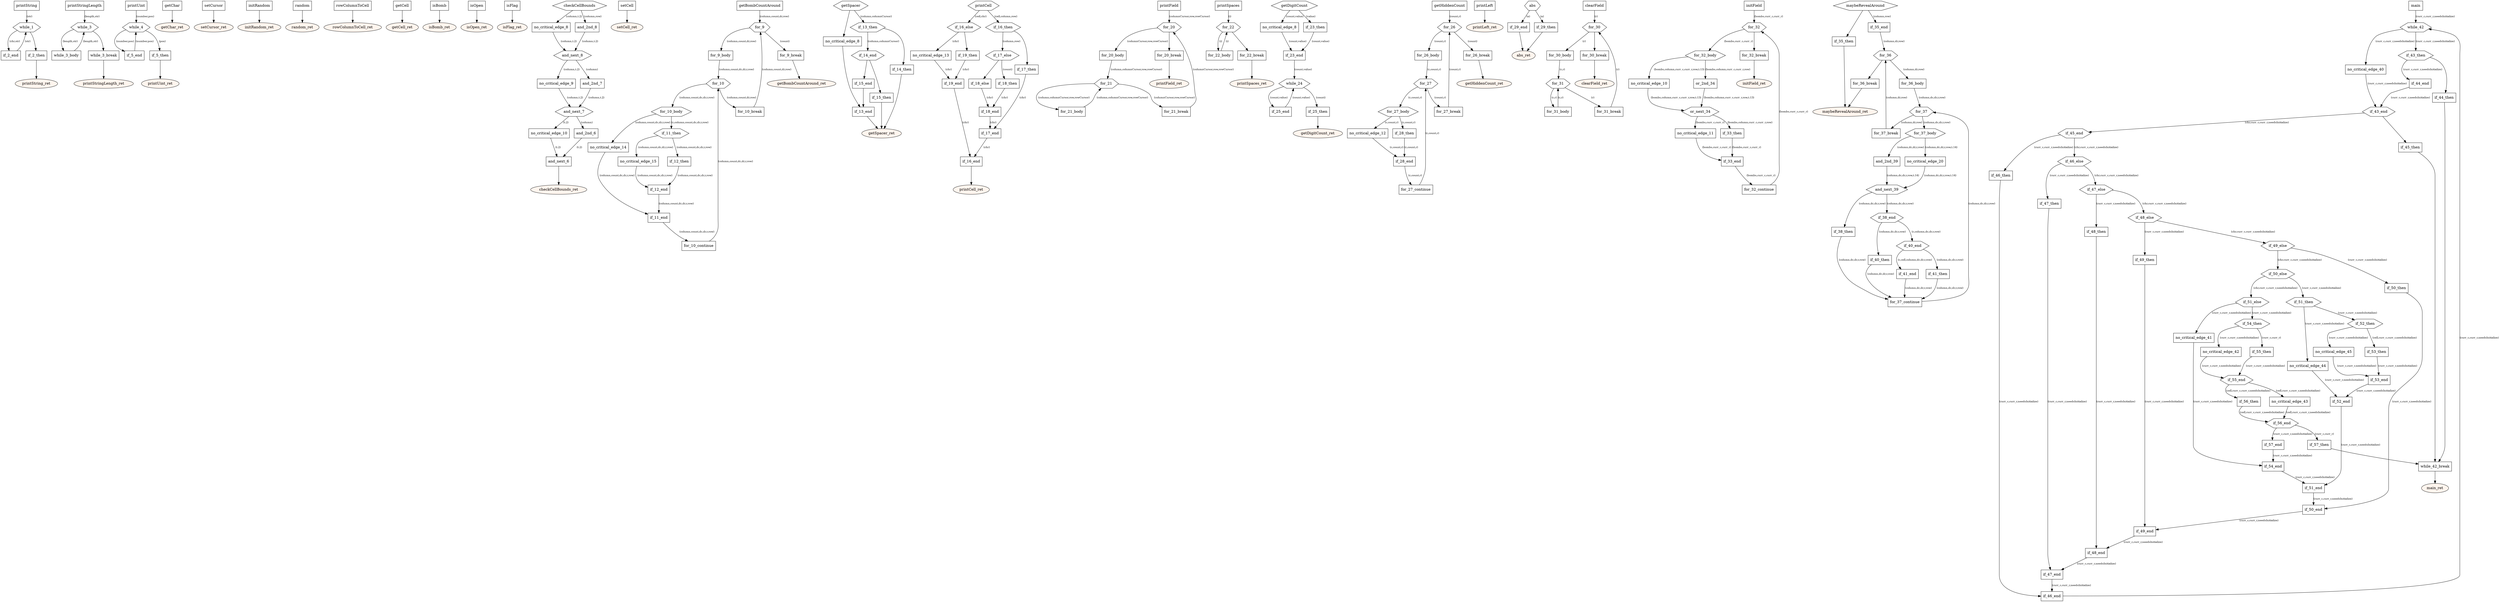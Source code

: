 digraph program {
	edge[fontsize="10pt"];
	subgraph fn_printString {
		BasicBlock_0_printString [label="printString",shape=box];
		BasicBlock_0_printString -> BasicBlock_0_while_1 [label="(str)"];
		BasicBlock_0_if_2_end [label="if_2_end",shape=box];
		BasicBlock_0_if_2_end -> BasicBlock_0_while_1 [label="(str)"];
		BasicBlock_0_while_1 [label="while_1",shape=hexagon];
		BasicBlock_0_while_1 -> BasicBlock_0_if_2_end [label="(chr,str)"];
		BasicBlock_0_while_1 -> BasicBlock_0_if_2_then;
		BasicBlock_0_if_2_then [label="if_2_then",shape=box];
		BasicBlock_0_if_2_then -> BasicBlock_0_printString_ret;
		BasicBlock_0_printString_ret [label="printString_ret",shape=oval,style=filled,fillcolor="#fff5ee"];
	}
	subgraph fn_printStringLength {
		BasicBlock_1_printStringLength [label="printStringLength",shape=box];
		BasicBlock_1_printStringLength -> BasicBlock_1_while_3 [label="(length,str)"];
		BasicBlock_1_while_3_body [label="while_3_body",shape=box];
		BasicBlock_1_while_3_body -> BasicBlock_1_while_3 [label="(length,str)"];
		BasicBlock_1_while_3 [label="while_3",shape=hexagon];
		BasicBlock_1_while_3 -> BasicBlock_1_while_3_break;
		BasicBlock_1_while_3 -> BasicBlock_1_while_3_body [label="(length,str)"];
		BasicBlock_1_while_3_break [label="while_3_break",shape=box];
		BasicBlock_1_while_3_break -> BasicBlock_1_printStringLength_ret;
		BasicBlock_1_printStringLength_ret [label="printStringLength_ret",shape=oval,style=filled,fillcolor="#fff5ee"];
	}
	subgraph fn_printUint {
		BasicBlock_2_printUint [label="printUint",shape=box];
		BasicBlock_2_printUint -> BasicBlock_2_while_4 [label="(number,pos)"];
		BasicBlock_2_if_5_end [label="if_5_end",shape=box];
		BasicBlock_2_if_5_end -> BasicBlock_2_while_4 [label="(number,pos)"];
		BasicBlock_2_while_4 [label="while_4",shape=hexagon];
		BasicBlock_2_while_4 -> BasicBlock_2_if_5_end [label="(number,pos)"];
		BasicBlock_2_while_4 -> BasicBlock_2_if_5_then [label="(pos)"];
		BasicBlock_2_if_5_then [label="if_5_then",shape=box];
		BasicBlock_2_if_5_then -> BasicBlock_2_printUint_ret;
		BasicBlock_2_printUint_ret [label="printUint_ret",shape=oval,style=filled,fillcolor="#fff5ee"];
	}
	subgraph fn_getChar {
		BasicBlock_3_getChar [label="getChar",shape=box];
		BasicBlock_3_getChar -> BasicBlock_3_getChar_ret;
		BasicBlock_3_getChar_ret [label="getChar_ret",shape=oval,style=filled,fillcolor="#fff5ee"];
	}
	subgraph fn_setCursor {
		BasicBlock_4_setCursor [label="setCursor",shape=box];
		BasicBlock_4_setCursor -> BasicBlock_4_setCursor_ret;
		BasicBlock_4_setCursor_ret [label="setCursor_ret",shape=oval,style=filled,fillcolor="#fff5ee"];
	}
	subgraph fn_initRandom {
		BasicBlock_5_initRandom [label="initRandom",shape=box];
		BasicBlock_5_initRandom -> BasicBlock_5_initRandom_ret;
		BasicBlock_5_initRandom_ret [label="initRandom_ret",shape=oval,style=filled,fillcolor="#fff5ee"];
	}
	subgraph fn_random {
		BasicBlock_6_random [label="random",shape=box];
		BasicBlock_6_random -> BasicBlock_6_random_ret;
		BasicBlock_6_random_ret [label="random_ret",shape=oval,style=filled,fillcolor="#fff5ee"];
	}
	subgraph fn_rowColumnToCell {
		BasicBlock_7_rowColumnToCell [label="rowColumnToCell",shape=box];
		BasicBlock_7_rowColumnToCell -> BasicBlock_7_rowColumnToCell_ret;
		BasicBlock_7_rowColumnToCell_ret [label="rowColumnToCell_ret",shape=oval,style=filled,fillcolor="#fff5ee"];
	}
	subgraph fn_getCell {
		BasicBlock_8_getCell [label="getCell",shape=box];
		BasicBlock_8_getCell -> BasicBlock_8_getCell_ret;
		BasicBlock_8_getCell_ret [label="getCell_ret",shape=oval,style=filled,fillcolor="#fff5ee"];
	}
	subgraph fn_isBomb {
		BasicBlock_9_isBomb [label="isBomb",shape=box];
		BasicBlock_9_isBomb -> BasicBlock_9_isBomb_ret;
		BasicBlock_9_isBomb_ret [label="isBomb_ret",shape=oval,style=filled,fillcolor="#fff5ee"];
	}
	subgraph fn_isOpen {
		BasicBlock_10_isOpen [label="isOpen",shape=box];
		BasicBlock_10_isOpen -> BasicBlock_10_isOpen_ret;
		BasicBlock_10_isOpen_ret [label="isOpen_ret",shape=oval,style=filled,fillcolor="#fff5ee"];
	}
	subgraph fn_isFlag {
		BasicBlock_11_isFlag [label="isFlag",shape=box];
		BasicBlock_11_isFlag -> BasicBlock_11_isFlag_ret;
		BasicBlock_11_isFlag_ret [label="isFlag_ret",shape=oval,style=filled,fillcolor="#fff5ee"];
	}
	subgraph fn_checkCellBounds {
		BasicBlock_12_checkCellBounds [label="checkCellBounds",shape=hexagon];
		BasicBlock_12_checkCellBounds -> BasicBlock_12_no_critical_edge_8 [label="(column,t.2)"];
		BasicBlock_12_checkCellBounds -> BasicBlock_12_and_2nd_8 [label="(column,row)"];
		BasicBlock_12_no_critical_edge_8 [label="no_critical_edge_8",shape=box];
		BasicBlock_12_no_critical_edge_8 -> BasicBlock_12_and_next_8 [label="(column,t.2)"];
		BasicBlock_12_and_2nd_8 [label="and_2nd_8",shape=box];
		BasicBlock_12_and_2nd_8 -> BasicBlock_12_and_next_8 [label="(column,t.2)"];
		BasicBlock_12_and_next_8 [label="and_next_8",shape=hexagon];
		BasicBlock_12_and_next_8 -> BasicBlock_12_no_critical_edge_9 [label="(column,t.2)"];
		BasicBlock_12_and_next_8 -> BasicBlock_12_and_2nd_7 [label="(column)"];
		BasicBlock_12_no_critical_edge_9 [label="no_critical_edge_9",shape=box];
		BasicBlock_12_no_critical_edge_9 -> BasicBlock_12_and_next_7 [label="(column,t.2)"];
		BasicBlock_12_and_2nd_7 [label="and_2nd_7",shape=box];
		BasicBlock_12_and_2nd_7 -> BasicBlock_12_and_next_7 [label="(column,t.2)"];
		BasicBlock_12_and_next_7 [label="and_next_7",shape=hexagon];
		BasicBlock_12_and_next_7 -> BasicBlock_12_no_critical_edge_10 [label="(t.2)"];
		BasicBlock_12_and_next_7 -> BasicBlock_12_and_2nd_6 [label="(column)"];
		BasicBlock_12_no_critical_edge_10 [label="no_critical_edge_10",shape=box];
		BasicBlock_12_no_critical_edge_10 -> BasicBlock_12_and_next_6 [label="(t.2)"];
		BasicBlock_12_and_2nd_6 [label="and_2nd_6",shape=box];
		BasicBlock_12_and_2nd_6 -> BasicBlock_12_and_next_6 [label="(t.2)"];
		BasicBlock_12_and_next_6 [label="and_next_6",shape=box];
		BasicBlock_12_and_next_6 -> BasicBlock_12_checkCellBounds_ret;
		BasicBlock_12_checkCellBounds_ret [label="checkCellBounds_ret",shape=oval,style=filled,fillcolor="#fff5ee"];
	}
	subgraph fn_setCell {
		BasicBlock_13_setCell [label="setCell",shape=box];
		BasicBlock_13_setCell -> BasicBlock_13_setCell_ret;
		BasicBlock_13_setCell_ret [label="setCell_ret",shape=oval,style=filled,fillcolor="#fff5ee"];
	}
	subgraph fn_getBombCountAround {
		BasicBlock_14_getBombCountAround [label="getBombCountAround",shape=box];
		BasicBlock_14_getBombCountAround -> BasicBlock_14_for_9 [label="(column,count,dr,row)"];
		BasicBlock_14_for_9_body [label="for_9_body",shape=box];
		BasicBlock_14_for_9_body -> BasicBlock_14_for_10 [label="(column,count,dc,dr,r,row)"];
		BasicBlock_14_for_10_body [label="for_10_body",shape=hexagon];
		BasicBlock_14_for_10_body -> BasicBlock_14_no_critical_edge_14 [label="(column,count,dc,dr,r,row)"];
		BasicBlock_14_for_10_body -> BasicBlock_14_if_11_then [label="(c,column,count,dc,dr,r,row)"];
		BasicBlock_14_no_critical_edge_14 [label="no_critical_edge_14",shape=box];
		BasicBlock_14_no_critical_edge_14 -> BasicBlock_14_if_11_end [label="(column,count,dc,dr,r,row)"];
		BasicBlock_14_if_11_then [label="if_11_then",shape=hexagon];
		BasicBlock_14_if_11_then -> BasicBlock_14_no_critical_edge_15 [label="(column,count,dc,dr,r,row)"];
		BasicBlock_14_if_11_then -> BasicBlock_14_if_12_then [label="(column,count,dc,dr,r,row)"];
		BasicBlock_14_no_critical_edge_15 [label="no_critical_edge_15",shape=box];
		BasicBlock_14_no_critical_edge_15 -> BasicBlock_14_if_12_end [label="(column,count,dc,dr,r,row)"];
		BasicBlock_14_if_12_then [label="if_12_then",shape=box];
		BasicBlock_14_if_12_then -> BasicBlock_14_if_12_end [label="(column,count,dc,dr,r,row)"];
		BasicBlock_14_if_12_end [label="if_12_end",shape=box];
		BasicBlock_14_if_12_end -> BasicBlock_14_if_11_end [label="(column,count,dc,dr,r,row)"];
		BasicBlock_14_if_11_end [label="if_11_end",shape=box];
		BasicBlock_14_if_11_end -> BasicBlock_14_for_10_continue [label="(column,count,dc,dr,r,row)"];
		BasicBlock_14_for_10_continue [label="for_10_continue",shape=box];
		BasicBlock_14_for_10_continue -> BasicBlock_14_for_10 [label="(column,count,dc,dr,r,row)"];
		BasicBlock_14_for_10 [label="for_10",shape=hexagon];
		BasicBlock_14_for_10 -> BasicBlock_14_for_10_break [label="(column,count,dr,row)"];
		BasicBlock_14_for_10 -> BasicBlock_14_for_10_body [label="(column,count,dc,dr,r,row)"];
		BasicBlock_14_for_10_break [label="for_10_break",shape=box];
		BasicBlock_14_for_10_break -> BasicBlock_14_for_9 [label="(column,count,dr,row)"];
		BasicBlock_14_for_9 [label="for_9",shape=hexagon];
		BasicBlock_14_for_9 -> BasicBlock_14_for_9_break [label="(count)"];
		BasicBlock_14_for_9 -> BasicBlock_14_for_9_body [label="(column,count,dr,row)"];
		BasicBlock_14_for_9_break [label="for_9_break",shape=box];
		BasicBlock_14_for_9_break -> BasicBlock_14_getBombCountAround_ret;
		BasicBlock_14_getBombCountAround_ret [label="getBombCountAround_ret",shape=oval,style=filled,fillcolor="#fff5ee"];
	}
	subgraph fn_getSpacer {
		BasicBlock_15_getSpacer [label="getSpacer",shape=hexagon];
		BasicBlock_15_getSpacer -> BasicBlock_15_no_critical_edge_8;
		BasicBlock_15_getSpacer -> BasicBlock_15_if_13_then [label="(column,columnCursor)"];
		BasicBlock_15_no_critical_edge_8 [label="no_critical_edge_8",shape=box];
		BasicBlock_15_no_critical_edge_8 -> BasicBlock_15_if_13_end;
		BasicBlock_15_if_13_then [label="if_13_then",shape=hexagon];
		BasicBlock_15_if_13_then -> BasicBlock_15_if_14_end [label="(column,columnCursor)"];
		BasicBlock_15_if_13_then -> BasicBlock_15_if_14_then;
		BasicBlock_15_if_14_end [label="if_14_end",shape=hexagon];
		BasicBlock_15_if_14_end -> BasicBlock_15_if_15_end;
		BasicBlock_15_if_14_end -> BasicBlock_15_if_15_then;
		BasicBlock_15_if_14_then [label="if_14_then",shape=box];
		BasicBlock_15_if_14_then -> BasicBlock_15_getSpacer_ret;
		BasicBlock_15_if_15_end [label="if_15_end",shape=box];
		BasicBlock_15_if_15_end -> BasicBlock_15_if_13_end;
		BasicBlock_15_if_15_then [label="if_15_then",shape=box];
		BasicBlock_15_if_15_then -> BasicBlock_15_getSpacer_ret;
		BasicBlock_15_if_13_end [label="if_13_end",shape=box];
		BasicBlock_15_if_13_end -> BasicBlock_15_getSpacer_ret;
		BasicBlock_15_getSpacer_ret [label="getSpacer_ret",shape=oval,style=filled,fillcolor="#fff5ee"];
	}
	subgraph fn_printCell {
		BasicBlock_16_printCell [label="printCell",shape=hexagon];
		BasicBlock_16_printCell -> BasicBlock_16_if_16_else [label="(cell,chr)"];
		BasicBlock_16_printCell -> BasicBlock_16_if_16_then [label="(cell,column,row)"];
		BasicBlock_16_if_16_else [label="if_16_else",shape=hexagon];
		BasicBlock_16_if_16_else -> BasicBlock_16_no_critical_edge_13 [label="(chr)"];
		BasicBlock_16_if_16_else -> BasicBlock_16_if_19_then;
		BasicBlock_16_if_16_then [label="if_16_then",shape=hexagon];
		BasicBlock_16_if_16_then -> BasicBlock_16_if_17_else [label="(column,row)"];
		BasicBlock_16_if_16_then -> BasicBlock_16_if_17_then;
		BasicBlock_16_no_critical_edge_13 [label="no_critical_edge_13",shape=box];
		BasicBlock_16_no_critical_edge_13 -> BasicBlock_16_if_19_end [label="(chr)"];
		BasicBlock_16_if_19_then [label="if_19_then",shape=box];
		BasicBlock_16_if_19_then -> BasicBlock_16_if_19_end [label="(chr)"];
		BasicBlock_16_if_17_else [label="if_17_else",shape=hexagon];
		BasicBlock_16_if_17_else -> BasicBlock_16_if_18_else;
		BasicBlock_16_if_17_else -> BasicBlock_16_if_18_then [label="(count)"];
		BasicBlock_16_if_17_then [label="if_17_then",shape=box];
		BasicBlock_16_if_17_then -> BasicBlock_16_if_17_end [label="(chr)"];
		BasicBlock_16_if_19_end [label="if_19_end",shape=box];
		BasicBlock_16_if_19_end -> BasicBlock_16_if_16_end [label="(chr)"];
		BasicBlock_16_if_18_else [label="if_18_else",shape=box];
		BasicBlock_16_if_18_else -> BasicBlock_16_if_18_end [label="(chr)"];
		BasicBlock_16_if_18_then [label="if_18_then",shape=box];
		BasicBlock_16_if_18_then -> BasicBlock_16_if_18_end [label="(chr)"];
		BasicBlock_16_if_18_end [label="if_18_end",shape=box];
		BasicBlock_16_if_18_end -> BasicBlock_16_if_17_end [label="(chr)"];
		BasicBlock_16_if_17_end [label="if_17_end",shape=box];
		BasicBlock_16_if_17_end -> BasicBlock_16_if_16_end [label="(chr)"];
		BasicBlock_16_if_16_end [label="if_16_end",shape=box];
		BasicBlock_16_if_16_end -> BasicBlock_16_printCell_ret;
		BasicBlock_16_printCell_ret [label="printCell_ret",shape=oval,style=filled,fillcolor="#fff5ee"];
	}
	subgraph fn_printField {
		BasicBlock_17_printField [label="printField",shape=box];
		BasicBlock_17_printField -> BasicBlock_17_for_20 [label="(columnCursor,row,rowCursor)"];
		BasicBlock_17_for_20_body [label="for_20_body",shape=box];
		BasicBlock_17_for_20_body -> BasicBlock_17_for_21 [label="(column,columnCursor,row,rowCursor)"];
		BasicBlock_17_for_21_body [label="for_21_body",shape=box];
		BasicBlock_17_for_21_body -> BasicBlock_17_for_21 [label="(column,columnCursor,row,rowCursor)"];
		BasicBlock_17_for_21 [label="for_21",shape=hexagon];
		BasicBlock_17_for_21 -> BasicBlock_17_for_21_break [label="(columnCursor,row,rowCursor)"];
		BasicBlock_17_for_21 -> BasicBlock_17_for_21_body [label="(column,columnCursor,row,rowCursor)"];
		BasicBlock_17_for_21_break [label="for_21_break",shape=box];
		BasicBlock_17_for_21_break -> BasicBlock_17_for_20 [label="(columnCursor,row,rowCursor)"];
		BasicBlock_17_for_20 [label="for_20",shape=hexagon];
		BasicBlock_17_for_20 -> BasicBlock_17_for_20_break;
		BasicBlock_17_for_20 -> BasicBlock_17_for_20_body [label="(columnCursor,row,rowCursor)"];
		BasicBlock_17_for_20_break [label="for_20_break",shape=box];
		BasicBlock_17_for_20_break -> BasicBlock_17_printField_ret;
		BasicBlock_17_printField_ret [label="printField_ret",shape=oval,style=filled,fillcolor="#fff5ee"];
	}
	subgraph fn_printSpaces {
		BasicBlock_18_printSpaces [label="printSpaces",shape=box];
		BasicBlock_18_printSpaces -> BasicBlock_18_for_22 [label="(i)"];
		BasicBlock_18_for_22_body [label="for_22_body",shape=box];
		BasicBlock_18_for_22_body -> BasicBlock_18_for_22 [label="(i)"];
		BasicBlock_18_for_22 [label="for_22",shape=hexagon];
		BasicBlock_18_for_22 -> BasicBlock_18_for_22_break;
		BasicBlock_18_for_22 -> BasicBlock_18_for_22_body [label="(i)"];
		BasicBlock_18_for_22_break [label="for_22_break",shape=box];
		BasicBlock_18_for_22_break -> BasicBlock_18_printSpaces_ret;
		BasicBlock_18_printSpaces_ret [label="printSpaces_ret",shape=oval,style=filled,fillcolor="#fff5ee"];
	}
	subgraph fn_getDigitCount {
		BasicBlock_19_getDigitCount [label="getDigitCount",shape=hexagon];
		BasicBlock_19_getDigitCount -> BasicBlock_19_no_critical_edge_8 [label="(count,value)"];
		BasicBlock_19_getDigitCount -> BasicBlock_19_if_23_then [label="(value)"];
		BasicBlock_19_no_critical_edge_8 [label="no_critical_edge_8",shape=box];
		BasicBlock_19_no_critical_edge_8 -> BasicBlock_19_if_23_end [label="(count,value)"];
		BasicBlock_19_if_23_then [label="if_23_then",shape=box];
		BasicBlock_19_if_23_then -> BasicBlock_19_if_23_end [label="(count,value)"];
		BasicBlock_19_if_23_end [label="if_23_end",shape=box];
		BasicBlock_19_if_23_end -> BasicBlock_19_while_24 [label="(count,value)"];
		BasicBlock_19_if_25_end [label="if_25_end",shape=box];
		BasicBlock_19_if_25_end -> BasicBlock_19_while_24 [label="(count,value)"];
		BasicBlock_19_while_24 [label="while_24",shape=hexagon];
		BasicBlock_19_while_24 -> BasicBlock_19_if_25_end [label="(count,value)"];
		BasicBlock_19_while_24 -> BasicBlock_19_if_25_then [label="(count)"];
		BasicBlock_19_if_25_then [label="if_25_then",shape=box];
		BasicBlock_19_if_25_then -> BasicBlock_19_getDigitCount_ret;
		BasicBlock_19_getDigitCount_ret [label="getDigitCount_ret",shape=oval,style=filled,fillcolor="#fff5ee"];
	}
	subgraph fn_getHiddenCount {
		BasicBlock_20_getHiddenCount [label="getHiddenCount",shape=box];
		BasicBlock_20_getHiddenCount -> BasicBlock_20_for_26 [label="(count,r)"];
		BasicBlock_20_for_26_body [label="for_26_body",shape=box];
		BasicBlock_20_for_26_body -> BasicBlock_20_for_27 [label="(c,count,r)"];
		BasicBlock_20_for_27_body [label="for_27_body",shape=hexagon];
		BasicBlock_20_for_27_body -> BasicBlock_20_no_critical_edge_12 [label="(c,count,r)"];
		BasicBlock_20_for_27_body -> BasicBlock_20_if_28_then [label="(c,count,r)"];
		BasicBlock_20_no_critical_edge_12 [label="no_critical_edge_12",shape=box];
		BasicBlock_20_no_critical_edge_12 -> BasicBlock_20_if_28_end [label="(c,count,r)"];
		BasicBlock_20_if_28_then [label="if_28_then",shape=box];
		BasicBlock_20_if_28_then -> BasicBlock_20_if_28_end [label="(c,count,r)"];
		BasicBlock_20_if_28_end [label="if_28_end",shape=box];
		BasicBlock_20_if_28_end -> BasicBlock_20_for_27_continue [label="(c,count,r)"];
		BasicBlock_20_for_27_continue [label="for_27_continue",shape=box];
		BasicBlock_20_for_27_continue -> BasicBlock_20_for_27 [label="(c,count,r)"];
		BasicBlock_20_for_27 [label="for_27",shape=hexagon];
		BasicBlock_20_for_27 -> BasicBlock_20_for_27_break [label="(count,r)"];
		BasicBlock_20_for_27 -> BasicBlock_20_for_27_body [label="(c,count,r)"];
		BasicBlock_20_for_27_break [label="for_27_break",shape=box];
		BasicBlock_20_for_27_break -> BasicBlock_20_for_26 [label="(count,r)"];
		BasicBlock_20_for_26 [label="for_26",shape=hexagon];
		BasicBlock_20_for_26 -> BasicBlock_20_for_26_break [label="(count)"];
		BasicBlock_20_for_26 -> BasicBlock_20_for_26_body [label="(count,r)"];
		BasicBlock_20_for_26_break [label="for_26_break",shape=box];
		BasicBlock_20_for_26_break -> BasicBlock_20_getHiddenCount_ret;
		BasicBlock_20_getHiddenCount_ret [label="getHiddenCount_ret",shape=oval,style=filled,fillcolor="#fff5ee"];
	}
	subgraph fn_printLeft {
		BasicBlock_21_printLeft [label="printLeft",shape=box];
		BasicBlock_21_printLeft -> BasicBlock_21_printLeft_ret;
		BasicBlock_21_printLeft_ret [label="printLeft_ret",shape=oval,style=filled,fillcolor="#fff5ee"];
	}
	subgraph fn_abs {
		BasicBlock_22_abs [label="abs",shape=hexagon];
		BasicBlock_22_abs -> BasicBlock_22_if_29_end [label="(a)"];
		BasicBlock_22_abs -> BasicBlock_22_if_29_then [label="(a)"];
		BasicBlock_22_if_29_end [label="if_29_end",shape=box];
		BasicBlock_22_if_29_end -> BasicBlock_22_abs_ret;
		BasicBlock_22_if_29_then [label="if_29_then",shape=box];
		BasicBlock_22_if_29_then -> BasicBlock_22_abs_ret;
		BasicBlock_22_abs_ret [label="abs_ret",shape=oval,style=filled,fillcolor="#fff5ee"];
	}
	subgraph fn_clearField {
		BasicBlock_23_clearField [label="clearField",shape=box];
		BasicBlock_23_clearField -> BasicBlock_23_for_30 [label="(r)"];
		BasicBlock_23_for_30_body [label="for_30_body",shape=box];
		BasicBlock_23_for_30_body -> BasicBlock_23_for_31 [label="(c,r)"];
		BasicBlock_23_for_31_body [label="for_31_body",shape=box];
		BasicBlock_23_for_31_body -> BasicBlock_23_for_31 [label="(c,r)"];
		BasicBlock_23_for_31 [label="for_31",shape=hexagon];
		BasicBlock_23_for_31 -> BasicBlock_23_for_31_break [label="(r)"];
		BasicBlock_23_for_31 -> BasicBlock_23_for_31_body [label="(c,r)"];
		BasicBlock_23_for_31_break [label="for_31_break",shape=box];
		BasicBlock_23_for_31_break -> BasicBlock_23_for_30 [label="(r)"];
		BasicBlock_23_for_30 [label="for_30",shape=hexagon];
		BasicBlock_23_for_30 -> BasicBlock_23_for_30_break;
		BasicBlock_23_for_30 -> BasicBlock_23_for_30_body [label="(r)"];
		BasicBlock_23_for_30_break [label="for_30_break",shape=box];
		BasicBlock_23_for_30_break -> BasicBlock_23_clearField_ret;
		BasicBlock_23_clearField_ret [label="clearField_ret",shape=oval,style=filled,fillcolor="#fff5ee"];
	}
	subgraph fn_initField {
		BasicBlock_24_initField [label="initField",shape=box];
		BasicBlock_24_initField -> BasicBlock_24_for_32 [label="(bombs,curr_c,curr_r)"];
		BasicBlock_24_for_32_body [label="for_32_body",shape=hexagon];
		BasicBlock_24_for_32_body -> BasicBlock_24_no_critical_edge_10 [label="(bombs,column,curr_c,curr_r,row,t.13)"];
		BasicBlock_24_for_32_body -> BasicBlock_24_or_2nd_34 [label="(bombs,column,curr_c,curr_r,row)"];
		BasicBlock_24_no_critical_edge_10 [label="no_critical_edge_10",shape=box];
		BasicBlock_24_no_critical_edge_10 -> BasicBlock_24_or_next_34 [label="(bombs,column,curr_c,curr_r,row,t.13)"];
		BasicBlock_24_or_2nd_34 [label="or_2nd_34",shape=box];
		BasicBlock_24_or_2nd_34 -> BasicBlock_24_or_next_34 [label="(bombs,column,curr_c,curr_r,row,t.13)"];
		BasicBlock_24_or_next_34 [label="or_next_34",shape=hexagon];
		BasicBlock_24_or_next_34 -> BasicBlock_24_no_critical_edge_11 [label="(bombs,curr_c,curr_r)"];
		BasicBlock_24_or_next_34 -> BasicBlock_24_if_33_then [label="(bombs,column,curr_c,curr_r,row)"];
		BasicBlock_24_no_critical_edge_11 [label="no_critical_edge_11",shape=box];
		BasicBlock_24_no_critical_edge_11 -> BasicBlock_24_if_33_end [label="(bombs,curr_c,curr_r)"];
		BasicBlock_24_if_33_then [label="if_33_then",shape=box];
		BasicBlock_24_if_33_then -> BasicBlock_24_if_33_end [label="(bombs,curr_c,curr_r)"];
		BasicBlock_24_if_33_end [label="if_33_end",shape=box];
		BasicBlock_24_if_33_end -> BasicBlock_24_for_32_continue [label="(bombs,curr_c,curr_r)"];
		BasicBlock_24_for_32_continue [label="for_32_continue",shape=box];
		BasicBlock_24_for_32_continue -> BasicBlock_24_for_32 [label="(bombs,curr_c,curr_r)"];
		BasicBlock_24_for_32 [label="for_32",shape=hexagon];
		BasicBlock_24_for_32 -> BasicBlock_24_for_32_break;
		BasicBlock_24_for_32 -> BasicBlock_24_for_32_body [label="(bombs,curr_c,curr_r)"];
		BasicBlock_24_for_32_break [label="for_32_break",shape=box];
		BasicBlock_24_for_32_break -> BasicBlock_24_initField_ret;
		BasicBlock_24_initField_ret [label="initField_ret",shape=oval,style=filled,fillcolor="#fff5ee"];
	}
	subgraph fn_maybeRevealAround {
		BasicBlock_25_maybeRevealAround [label="maybeRevealAround",shape=hexagon];
		BasicBlock_25_maybeRevealAround -> BasicBlock_25_if_35_end [label="(column,row)"];
		BasicBlock_25_maybeRevealAround -> BasicBlock_25_if_35_then;
		BasicBlock_25_if_35_end [label="if_35_end",shape=box];
		BasicBlock_25_if_35_end -> BasicBlock_25_for_36 [label="(column,dr,row)"];
		BasicBlock_25_for_36_body [label="for_36_body",shape=box];
		BasicBlock_25_for_36_body -> BasicBlock_25_for_37 [label="(column,dc,dr,r,row)"];
		BasicBlock_25_for_37_body [label="for_37_body",shape=hexagon];
		BasicBlock_25_for_37_body -> BasicBlock_25_no_critical_edge_20 [label="(column,dc,dr,r,row,t.14)"];
		BasicBlock_25_for_37_body -> BasicBlock_25_and_2nd_39 [label="(column,dc,dr,r,row)"];
		BasicBlock_25_no_critical_edge_20 [label="no_critical_edge_20",shape=box];
		BasicBlock_25_no_critical_edge_20 -> BasicBlock_25_and_next_39 [label="(column,dc,dr,r,row,t.14)"];
		BasicBlock_25_and_2nd_39 [label="and_2nd_39",shape=box];
		BasicBlock_25_and_2nd_39 -> BasicBlock_25_and_next_39 [label="(column,dc,dr,r,row,t.14)"];
		BasicBlock_25_and_next_39 [label="and_next_39",shape=hexagon];
		BasicBlock_25_and_next_39 -> BasicBlock_25_if_38_end [label="(column,dc,dr,r,row)"];
		BasicBlock_25_and_next_39 -> BasicBlock_25_if_38_then [label="(column,dc,dr,r,row)"];
		BasicBlock_25_if_38_end [label="if_38_end",shape=hexagon];
		BasicBlock_25_if_38_end -> BasicBlock_25_if_40_end [label="(c,column,dc,dr,r,row)"];
		BasicBlock_25_if_38_end -> BasicBlock_25_if_40_then [label="(column,dc,dr,r,row)"];
		BasicBlock_25_if_38_then [label="if_38_then",shape=box];
		BasicBlock_25_if_38_then -> BasicBlock_25_for_37_continue [label="(column,dc,dr,r,row)"];
		BasicBlock_25_if_40_end [label="if_40_end",shape=hexagon];
		BasicBlock_25_if_40_end -> BasicBlock_25_if_41_end [label="(c,cell,column,dc,dr,r,row)"];
		BasicBlock_25_if_40_end -> BasicBlock_25_if_41_then [label="(column,dc,dr,r,row)"];
		BasicBlock_25_if_40_then [label="if_40_then",shape=box];
		BasicBlock_25_if_40_then -> BasicBlock_25_for_37_continue [label="(column,dc,dr,r,row)"];
		BasicBlock_25_if_41_end [label="if_41_end",shape=box];
		BasicBlock_25_if_41_end -> BasicBlock_25_for_37_continue [label="(column,dc,dr,r,row)"];
		BasicBlock_25_if_41_then [label="if_41_then",shape=box];
		BasicBlock_25_if_41_then -> BasicBlock_25_for_37_continue [label="(column,dc,dr,r,row)"];
		BasicBlock_25_for_37_continue [label="for_37_continue",shape=box];
		BasicBlock_25_for_37_continue -> BasicBlock_25_for_37 [label="(column,dc,dr,r,row)"];
		BasicBlock_25_for_37 [label="for_37",shape=hexagon];
		BasicBlock_25_for_37 -> BasicBlock_25_for_37_break [label="(column,dr,row)"];
		BasicBlock_25_for_37 -> BasicBlock_25_for_37_body [label="(column,dc,dr,r,row)"];
		BasicBlock_25_for_37_break [label="for_37_break",shape=box];
		BasicBlock_25_for_37_break -> BasicBlock_25_for_36 [label="(column,dr,row)"];
		BasicBlock_25_if_35_then [label="if_35_then",shape=box];
		BasicBlock_25_if_35_then -> BasicBlock_25_maybeRevealAround_ret;
		BasicBlock_25_for_36 [label="for_36",shape=hexagon];
		BasicBlock_25_for_36 -> BasicBlock_25_for_36_break;
		BasicBlock_25_for_36 -> BasicBlock_25_for_36_body [label="(column,dr,row)"];
		BasicBlock_25_for_36_break [label="for_36_break",shape=box];
		BasicBlock_25_for_36_break -> BasicBlock_25_maybeRevealAround_ret;
		BasicBlock_25_maybeRevealAround_ret [label="maybeRevealAround_ret",shape=oval,style=filled,fillcolor="#fff5ee"];
	}
	subgraph fn_main {
		BasicBlock_26_main [label="main",shape=box];
		BasicBlock_26_main -> BasicBlock_26_while_42 [label="(curr_c,curr_r,needsInitialize)"];
		BasicBlock_26_no_critical_edge_40 [label="no_critical_edge_40",shape=box];
		BasicBlock_26_no_critical_edge_40 -> BasicBlock_26_if_43_end [label="(curr_c,curr_r,needsInitialize)"];
		BasicBlock_26_if_43_then [label="if_43_then",shape=hexagon];
		BasicBlock_26_if_43_then -> BasicBlock_26_if_44_end [label="(curr_c,curr_r,needsInitialize)"];
		BasicBlock_26_if_43_then -> BasicBlock_26_if_44_then;
		BasicBlock_26_if_44_end [label="if_44_end",shape=box];
		BasicBlock_26_if_44_end -> BasicBlock_26_if_43_end [label="(curr_c,curr_r,needsInitialize)"];
		BasicBlock_26_if_43_end [label="if_43_end",shape=hexagon];
		BasicBlock_26_if_43_end -> BasicBlock_26_if_45_end [label="(chr,curr_c,curr_r,needsInitialize)"];
		BasicBlock_26_if_43_end -> BasicBlock_26_if_45_then;
		BasicBlock_26_if_45_end [label="if_45_end",shape=hexagon];
		BasicBlock_26_if_45_end -> BasicBlock_26_if_46_else [label="(chr,curr_c,curr_r,needsInitialize)"];
		BasicBlock_26_if_45_end -> BasicBlock_26_if_46_then [label="(curr_c,curr_r,needsInitialize)"];
		BasicBlock_26_if_46_else [label="if_46_else",shape=hexagon];
		BasicBlock_26_if_46_else -> BasicBlock_26_if_47_else [label="(chr,curr_c,curr_r,needsInitialize)"];
		BasicBlock_26_if_46_else -> BasicBlock_26_if_47_then [label="(curr_c,curr_r,needsInitialize)"];
		BasicBlock_26_if_46_then [label="if_46_then",shape=box];
		BasicBlock_26_if_46_then -> BasicBlock_26_if_46_end [label="(curr_c,curr_r,needsInitialize)"];
		BasicBlock_26_if_47_else [label="if_47_else",shape=hexagon];
		BasicBlock_26_if_47_else -> BasicBlock_26_if_48_else [label="(chr,curr_c,curr_r,needsInitialize)"];
		BasicBlock_26_if_47_else -> BasicBlock_26_if_48_then [label="(curr_c,curr_r,needsInitialize)"];
		BasicBlock_26_if_47_then [label="if_47_then",shape=box];
		BasicBlock_26_if_47_then -> BasicBlock_26_if_47_end [label="(curr_c,curr_r,needsInitialize)"];
		BasicBlock_26_if_48_else [label="if_48_else",shape=hexagon];
		BasicBlock_26_if_48_else -> BasicBlock_26_if_49_else [label="(chr,curr_c,curr_r,needsInitialize)"];
		BasicBlock_26_if_48_else -> BasicBlock_26_if_49_then [label="(curr_c,curr_r,needsInitialize)"];
		BasicBlock_26_if_48_then [label="if_48_then",shape=box];
		BasicBlock_26_if_48_then -> BasicBlock_26_if_48_end [label="(curr_c,curr_r,needsInitialize)"];
		BasicBlock_26_if_49_else [label="if_49_else",shape=hexagon];
		BasicBlock_26_if_49_else -> BasicBlock_26_if_50_else [label="(chr,curr_c,curr_r,needsInitialize)"];
		BasicBlock_26_if_49_else -> BasicBlock_26_if_50_then [label="(curr_c,curr_r,needsInitialize)"];
		BasicBlock_26_if_49_then [label="if_49_then",shape=box];
		BasicBlock_26_if_49_then -> BasicBlock_26_if_49_end [label="(curr_c,curr_r,needsInitialize)"];
		BasicBlock_26_if_50_else [label="if_50_else",shape=hexagon];
		BasicBlock_26_if_50_else -> BasicBlock_26_if_51_else [label="(chr,curr_c,curr_r,needsInitialize)"];
		BasicBlock_26_if_50_else -> BasicBlock_26_if_51_then [label="(curr_c,curr_r,needsInitialize)"];
		BasicBlock_26_if_50_then [label="if_50_then",shape=box];
		BasicBlock_26_if_50_then -> BasicBlock_26_if_50_end [label="(curr_c,curr_r,needsInitialize)"];
		BasicBlock_26_if_51_else [label="if_51_else",shape=hexagon];
		BasicBlock_26_if_51_else -> BasicBlock_26_no_critical_edge_41 [label="(curr_c,curr_r,needsInitialize)"];
		BasicBlock_26_if_51_else -> BasicBlock_26_if_54_then [label="(curr_c,curr_r,needsInitialize)"];
		BasicBlock_26_if_51_then [label="if_51_then",shape=hexagon];
		BasicBlock_26_if_51_then -> BasicBlock_26_no_critical_edge_44 [label="(curr_c,curr_r,needsInitialize)"];
		BasicBlock_26_if_51_then -> BasicBlock_26_if_52_then [label="(curr_c,curr_r,needsInitialize)"];
		BasicBlock_26_no_critical_edge_41 [label="no_critical_edge_41",shape=box];
		BasicBlock_26_no_critical_edge_41 -> BasicBlock_26_if_54_end [label="(curr_c,curr_r,needsInitialize)"];
		BasicBlock_26_if_54_then [label="if_54_then",shape=hexagon];
		BasicBlock_26_if_54_then -> BasicBlock_26_no_critical_edge_42 [label="(curr_c,curr_r,needsInitialize)"];
		BasicBlock_26_if_54_then -> BasicBlock_26_if_55_then [label="(curr_c,curr_r)"];
		BasicBlock_26_no_critical_edge_44 [label="no_critical_edge_44",shape=box];
		BasicBlock_26_no_critical_edge_44 -> BasicBlock_26_if_52_end [label="(curr_c,curr_r,needsInitialize)"];
		BasicBlock_26_if_52_then [label="if_52_then",shape=hexagon];
		BasicBlock_26_if_52_then -> BasicBlock_26_no_critical_edge_45 [label="(curr_c,curr_r,needsInitialize)"];
		BasicBlock_26_if_52_then -> BasicBlock_26_if_53_then [label="(cell,curr_c,curr_r,needsInitialize)"];
		BasicBlock_26_no_critical_edge_42 [label="no_critical_edge_42",shape=box];
		BasicBlock_26_no_critical_edge_42 -> BasicBlock_26_if_55_end [label="(curr_c,curr_r,needsInitialize)"];
		BasicBlock_26_if_55_then [label="if_55_then",shape=box];
		BasicBlock_26_if_55_then -> BasicBlock_26_if_55_end [label="(curr_c,curr_r,needsInitialize)"];
		BasicBlock_26_no_critical_edge_45 [label="no_critical_edge_45",shape=box];
		BasicBlock_26_no_critical_edge_45 -> BasicBlock_26_if_53_end [label="(curr_c,curr_r,needsInitialize)"];
		BasicBlock_26_if_53_then [label="if_53_then",shape=box];
		BasicBlock_26_if_53_then -> BasicBlock_26_if_53_end [label="(curr_c,curr_r,needsInitialize)"];
		BasicBlock_26_if_55_end [label="if_55_end",shape=hexagon];
		BasicBlock_26_if_55_end -> BasicBlock_26_no_critical_edge_43 [label="(cell,curr_c,curr_r,needsInitialize)"];
		BasicBlock_26_if_55_end -> BasicBlock_26_if_56_then [label="(cell,curr_c,curr_r,needsInitialize)"];
		BasicBlock_26_if_53_end [label="if_53_end",shape=box];
		BasicBlock_26_if_53_end -> BasicBlock_26_if_52_end [label="(curr_c,curr_r,needsInitialize)"];
		BasicBlock_26_no_critical_edge_43 [label="no_critical_edge_43",shape=box];
		BasicBlock_26_no_critical_edge_43 -> BasicBlock_26_if_56_end [label="(cell,curr_c,curr_r,needsInitialize)"];
		BasicBlock_26_if_56_then [label="if_56_then",shape=box];
		BasicBlock_26_if_56_then -> BasicBlock_26_if_56_end [label="(cell,curr_c,curr_r,needsInitialize)"];
		BasicBlock_26_if_52_end [label="if_52_end",shape=box];
		BasicBlock_26_if_52_end -> BasicBlock_26_if_51_end [label="(curr_c,curr_r,needsInitialize)"];
		BasicBlock_26_if_56_end [label="if_56_end",shape=hexagon];
		BasicBlock_26_if_56_end -> BasicBlock_26_if_57_end [label="(curr_c,curr_r,needsInitialize)"];
		BasicBlock_26_if_56_end -> BasicBlock_26_if_57_then [label="(curr_c,curr_r)"];
		BasicBlock_26_if_57_end [label="if_57_end",shape=box];
		BasicBlock_26_if_57_end -> BasicBlock_26_if_54_end [label="(curr_c,curr_r,needsInitialize)"];
		BasicBlock_26_if_54_end [label="if_54_end",shape=box];
		BasicBlock_26_if_54_end -> BasicBlock_26_if_51_end [label="(curr_c,curr_r,needsInitialize)"];
		BasicBlock_26_if_51_end [label="if_51_end",shape=box];
		BasicBlock_26_if_51_end -> BasicBlock_26_if_50_end [label="(curr_c,curr_r,needsInitialize)"];
		BasicBlock_26_if_50_end [label="if_50_end",shape=box];
		BasicBlock_26_if_50_end -> BasicBlock_26_if_49_end [label="(curr_c,curr_r,needsInitialize)"];
		BasicBlock_26_if_49_end [label="if_49_end",shape=box];
		BasicBlock_26_if_49_end -> BasicBlock_26_if_48_end [label="(curr_c,curr_r,needsInitialize)"];
		BasicBlock_26_if_48_end [label="if_48_end",shape=box];
		BasicBlock_26_if_48_end -> BasicBlock_26_if_47_end [label="(curr_c,curr_r,needsInitialize)"];
		BasicBlock_26_if_47_end [label="if_47_end",shape=box];
		BasicBlock_26_if_47_end -> BasicBlock_26_if_46_end [label="(curr_c,curr_r,needsInitialize)"];
		BasicBlock_26_if_46_end [label="if_46_end",shape=box];
		BasicBlock_26_if_46_end -> BasicBlock_26_while_42 [label="(curr_c,curr_r,needsInitialize)"];
		BasicBlock_26_while_42 [label="while_42",shape=hexagon];
		BasicBlock_26_while_42 -> BasicBlock_26_no_critical_edge_40 [label="(curr_c,curr_r,needsInitialize)"];
		BasicBlock_26_while_42 -> BasicBlock_26_if_43_then [label="(curr_c,curr_r,needsInitialize)"];
		BasicBlock_26_if_44_then [label="if_44_then",shape=box];
		BasicBlock_26_if_44_then -> BasicBlock_26_while_42_break;
		BasicBlock_26_if_45_then [label="if_45_then",shape=box];
		BasicBlock_26_if_45_then -> BasicBlock_26_while_42_break;
		BasicBlock_26_if_57_then [label="if_57_then",shape=box];
		BasicBlock_26_if_57_then -> BasicBlock_26_while_42_break;
		BasicBlock_26_while_42_break [label="while_42_break",shape=box];
		BasicBlock_26_while_42_break -> BasicBlock_26_main_ret;
		BasicBlock_26_main_ret [label="main_ret",shape=oval,style=filled,fillcolor="#fff5ee"];
	}
}
